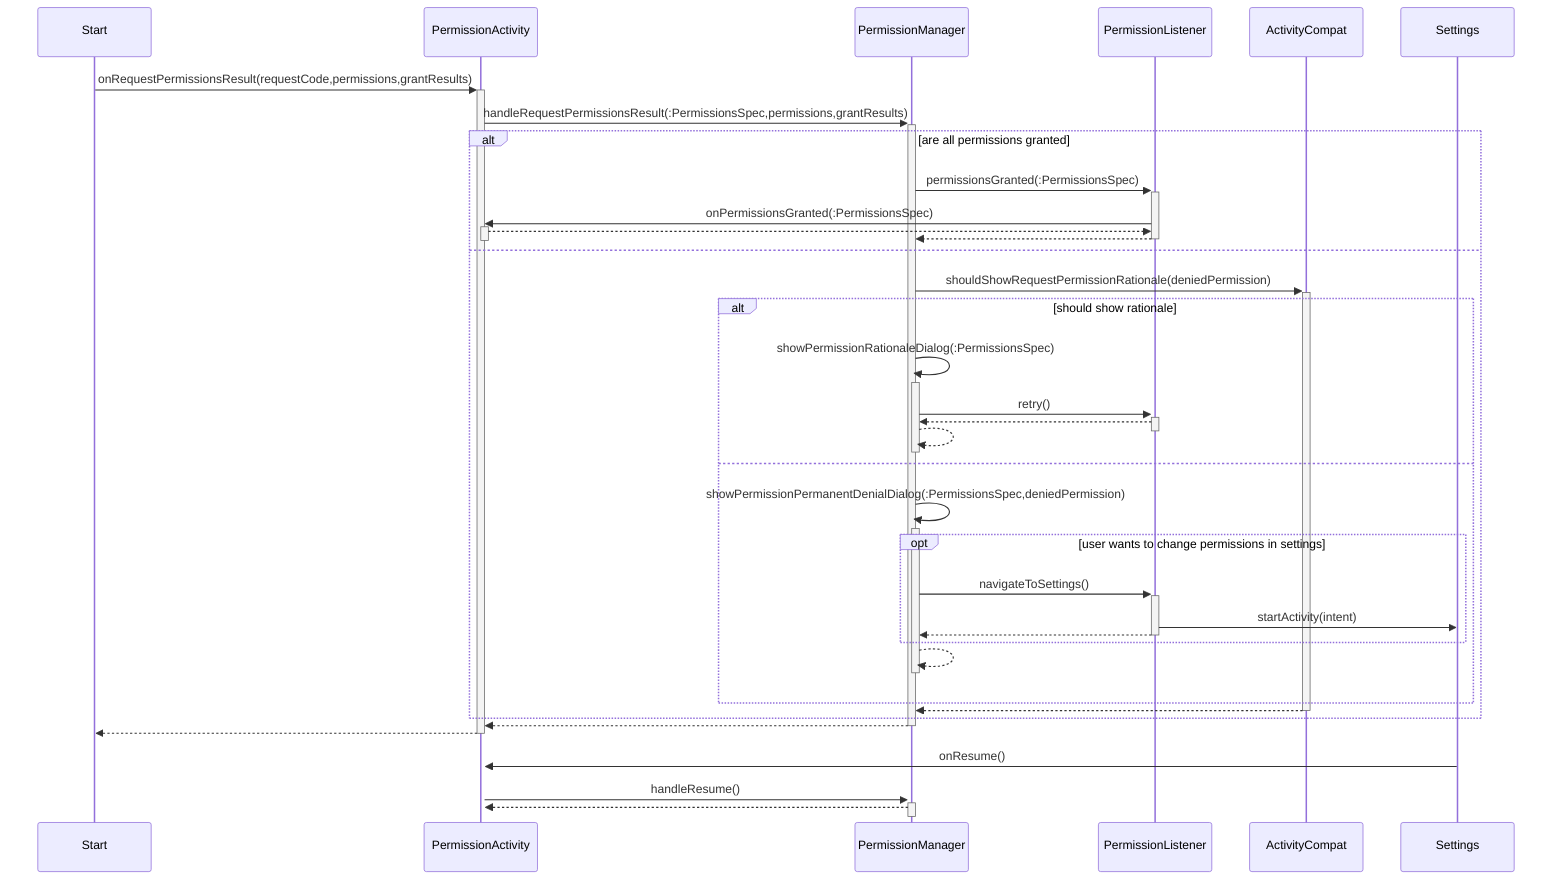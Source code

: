 sequenceDiagram
    Start ->>+ PermissionActivity: onRequestPermissionsResult(requestCode,permissions,grantResults)
    PermissionActivity ->>+ PermissionManager: handleRequestPermissionsResult(:PermissionsSpec,permissions,grantResults)
    alt are all permissions granted
        PermissionManager ->>+ PermissionListener: permissionsGranted(:PermissionsSpec)
        PermissionListener ->>+ PermissionActivity: onPermissionsGranted(:PermissionsSpec)
        PermissionActivity -->>- PermissionListener:
        PermissionListener -->>- PermissionManager:
    else
        PermissionManager ->>+ ActivityCompat: shouldShowRequestPermissionRationale(deniedPermission)
        alt should show rationale
            PermissionManager ->>+ PermissionManager: showPermissionRationaleDialog(:PermissionsSpec)
            PermissionManager ->>+  PermissionListener: retry()
            PermissionListener -->>- PermissionManager:
            PermissionManager -->>- PermissionManager:
        else
            PermissionManager ->>+ PermissionManager: showPermissionPermanentDenialDialog(:PermissionsSpec,deniedPermission)
            opt user wants to change permissions in settings
                PermissionManager ->>+ PermissionListener: navigateToSettings()
                PermissionListener ->> Settings: startActivity(intent)
                PermissionListener -->>- PermissionManager:
            end
            PermissionManager -->>- PermissionManager:
        end
        ActivityCompat -->>- PermissionManager:
    end
    PermissionManager -->>- PermissionActivity:
    PermissionActivity -->>- Start:
    Settings ->>+ PermissionActivity: onResume()
    PermissionActivity ->>+ PermissionManager: handleResume()
    PermissionManager -->>- PermissionActivity:
